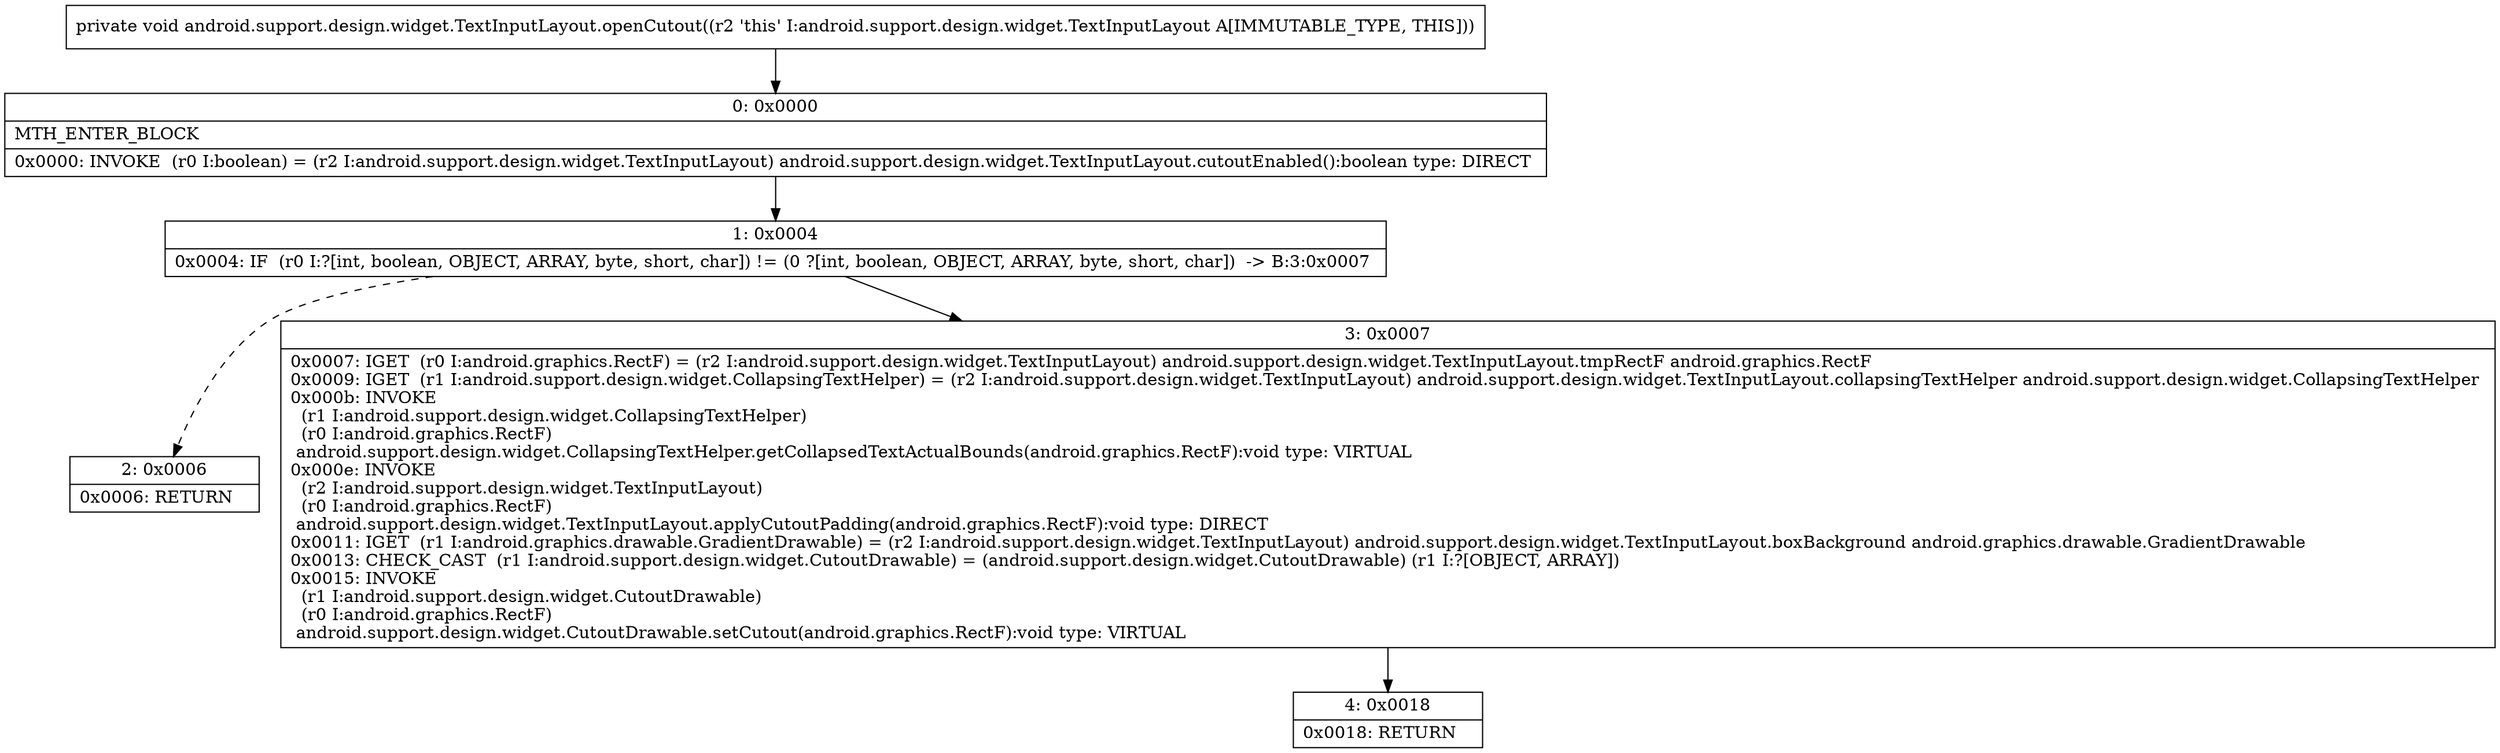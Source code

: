 digraph "CFG forandroid.support.design.widget.TextInputLayout.openCutout()V" {
Node_0 [shape=record,label="{0\:\ 0x0000|MTH_ENTER_BLOCK\l|0x0000: INVOKE  (r0 I:boolean) = (r2 I:android.support.design.widget.TextInputLayout) android.support.design.widget.TextInputLayout.cutoutEnabled():boolean type: DIRECT \l}"];
Node_1 [shape=record,label="{1\:\ 0x0004|0x0004: IF  (r0 I:?[int, boolean, OBJECT, ARRAY, byte, short, char]) != (0 ?[int, boolean, OBJECT, ARRAY, byte, short, char])  \-\> B:3:0x0007 \l}"];
Node_2 [shape=record,label="{2\:\ 0x0006|0x0006: RETURN   \l}"];
Node_3 [shape=record,label="{3\:\ 0x0007|0x0007: IGET  (r0 I:android.graphics.RectF) = (r2 I:android.support.design.widget.TextInputLayout) android.support.design.widget.TextInputLayout.tmpRectF android.graphics.RectF \l0x0009: IGET  (r1 I:android.support.design.widget.CollapsingTextHelper) = (r2 I:android.support.design.widget.TextInputLayout) android.support.design.widget.TextInputLayout.collapsingTextHelper android.support.design.widget.CollapsingTextHelper \l0x000b: INVOKE  \l  (r1 I:android.support.design.widget.CollapsingTextHelper)\l  (r0 I:android.graphics.RectF)\l android.support.design.widget.CollapsingTextHelper.getCollapsedTextActualBounds(android.graphics.RectF):void type: VIRTUAL \l0x000e: INVOKE  \l  (r2 I:android.support.design.widget.TextInputLayout)\l  (r0 I:android.graphics.RectF)\l android.support.design.widget.TextInputLayout.applyCutoutPadding(android.graphics.RectF):void type: DIRECT \l0x0011: IGET  (r1 I:android.graphics.drawable.GradientDrawable) = (r2 I:android.support.design.widget.TextInputLayout) android.support.design.widget.TextInputLayout.boxBackground android.graphics.drawable.GradientDrawable \l0x0013: CHECK_CAST  (r1 I:android.support.design.widget.CutoutDrawable) = (android.support.design.widget.CutoutDrawable) (r1 I:?[OBJECT, ARRAY]) \l0x0015: INVOKE  \l  (r1 I:android.support.design.widget.CutoutDrawable)\l  (r0 I:android.graphics.RectF)\l android.support.design.widget.CutoutDrawable.setCutout(android.graphics.RectF):void type: VIRTUAL \l}"];
Node_4 [shape=record,label="{4\:\ 0x0018|0x0018: RETURN   \l}"];
MethodNode[shape=record,label="{private void android.support.design.widget.TextInputLayout.openCutout((r2 'this' I:android.support.design.widget.TextInputLayout A[IMMUTABLE_TYPE, THIS])) }"];
MethodNode -> Node_0;
Node_0 -> Node_1;
Node_1 -> Node_2[style=dashed];
Node_1 -> Node_3;
Node_3 -> Node_4;
}

